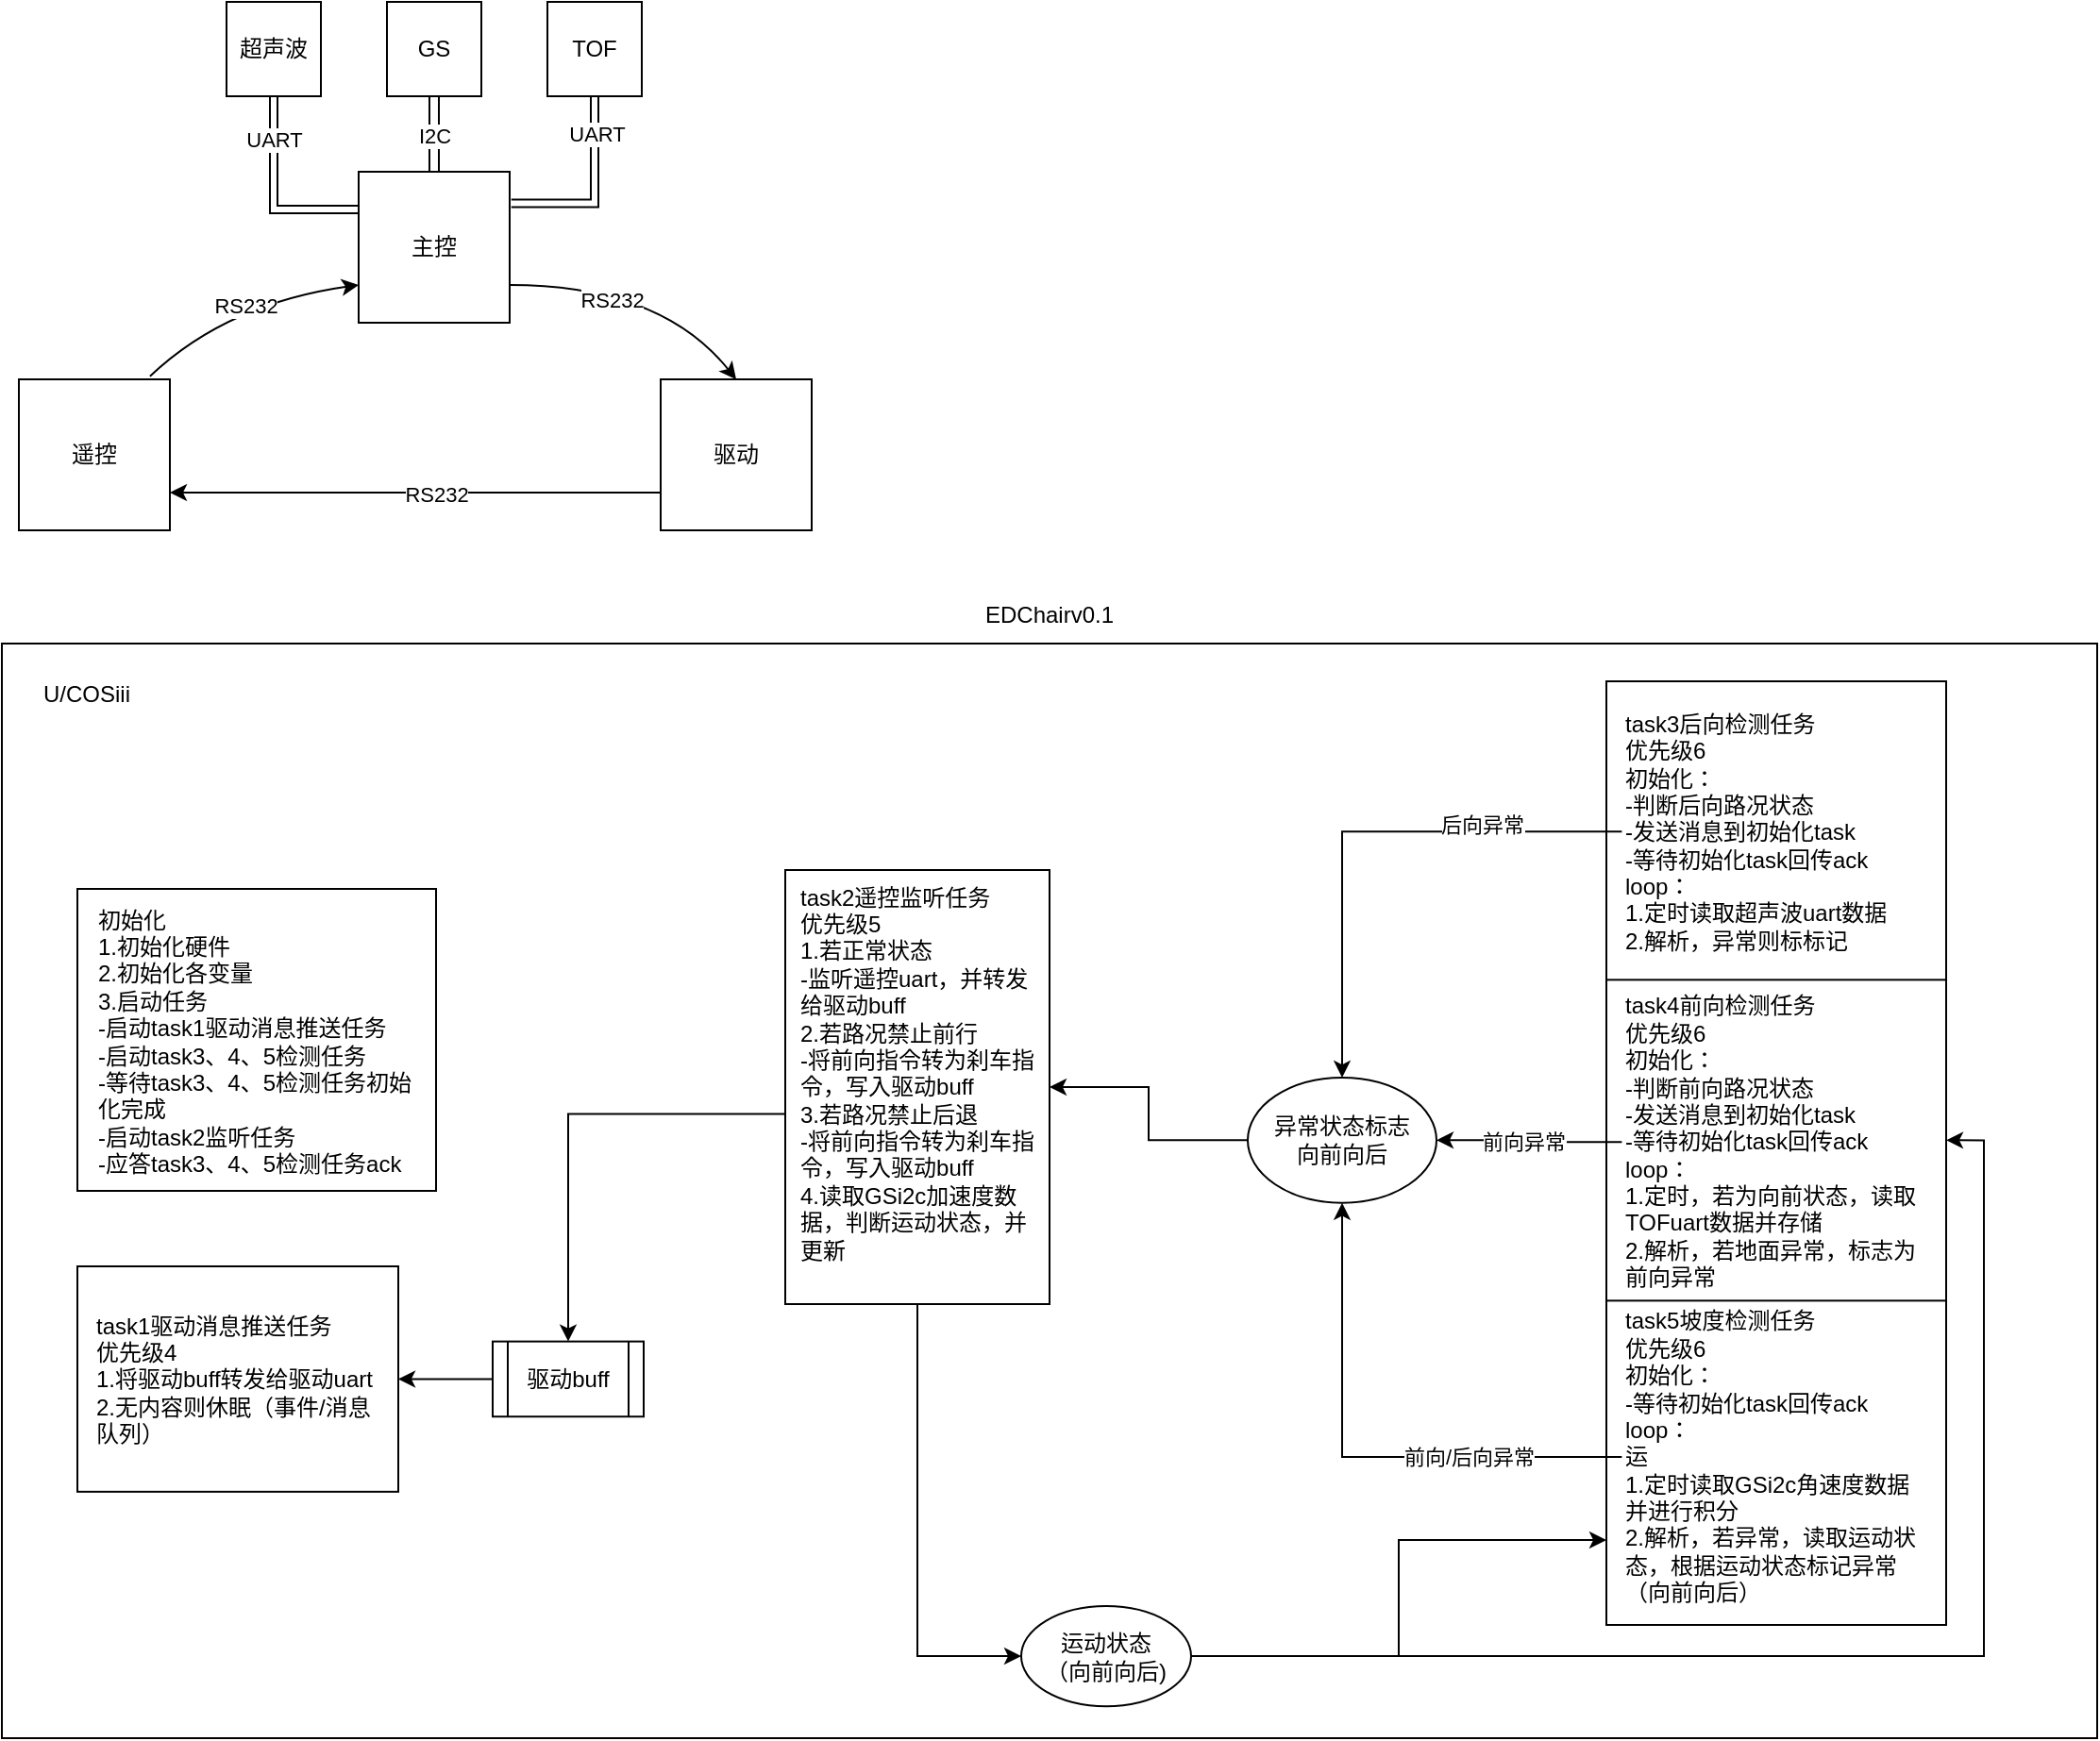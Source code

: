 <mxfile version="24.2.1" type="github">
  <diagram name="第 1 页" id="P7pqEGnPUfQCsjm25Q79">
    <mxGraphModel dx="2881" dy="826" grid="1" gridSize="10" guides="1" tooltips="1" connect="1" arrows="1" fold="1" page="1" pageScale="1" pageWidth="1169" pageHeight="1654" math="0" shadow="0">
      <root>
        <mxCell id="0" />
        <mxCell id="1" parent="0" />
        <mxCell id="c9U10E2EW6yQxdV2xRp9-3" value="" style="group" vertex="1" connectable="0" parent="1">
          <mxGeometry x="-1130" y="560" width="420" height="280" as="geometry" />
        </mxCell>
        <mxCell id="kne6DeHZvwvVoVqGHP-4-1" value="遥控" style="whiteSpace=wrap;html=1;aspect=fixed;" parent="c9U10E2EW6yQxdV2xRp9-3" vertex="1">
          <mxGeometry y="200" width="80" height="80" as="geometry" />
        </mxCell>
        <mxCell id="NinFL8VWbI65WirlYmD8-3" value="" style="edgeStyle=orthogonalEdgeStyle;rounded=0;orthogonalLoop=1;jettySize=auto;html=1;shape=link;width=5;" parent="c9U10E2EW6yQxdV2xRp9-3" source="kne6DeHZvwvVoVqGHP-4-4" target="kne6DeHZvwvVoVqGHP-4-15" edge="1">
          <mxGeometry relative="1" as="geometry" />
        </mxCell>
        <mxCell id="NinFL8VWbI65WirlYmD8-4" value="I2C" style="edgeLabel;html=1;align=center;verticalAlign=middle;resizable=0;points=[];" parent="NinFL8VWbI65WirlYmD8-3" vertex="1" connectable="0">
          <mxGeometry x="0.333" y="2" relative="1" as="geometry">
            <mxPoint x="2" y="7" as="offset" />
          </mxGeometry>
        </mxCell>
        <mxCell id="kne6DeHZvwvVoVqGHP-4-4" value="主控" style="whiteSpace=wrap;html=1;aspect=fixed;" parent="c9U10E2EW6yQxdV2xRp9-3" vertex="1">
          <mxGeometry x="180" y="90" width="80" height="80" as="geometry" />
        </mxCell>
        <mxCell id="kne6DeHZvwvVoVqGHP-4-5" value="驱动" style="whiteSpace=wrap;html=1;aspect=fixed;" parent="c9U10E2EW6yQxdV2xRp9-3" vertex="1">
          <mxGeometry x="340" y="200" width="80" height="80" as="geometry" />
        </mxCell>
        <mxCell id="kne6DeHZvwvVoVqGHP-4-6" value="" style="curved=1;endArrow=classic;html=1;rounded=0;exitX=0;exitY=0.75;exitDx=0;exitDy=0;entryX=1;entryY=0.75;entryDx=0;entryDy=0;" parent="c9U10E2EW6yQxdV2xRp9-3" source="kne6DeHZvwvVoVqGHP-4-5" target="kne6DeHZvwvVoVqGHP-4-1" edge="1">
          <mxGeometry width="50" height="50" relative="1" as="geometry">
            <mxPoint x="230" y="240" as="sourcePoint" />
            <mxPoint x="150" y="210" as="targetPoint" />
            <Array as="points">
              <mxPoint x="210" y="260" />
            </Array>
          </mxGeometry>
        </mxCell>
        <mxCell id="kne6DeHZvwvVoVqGHP-4-8" value="RS232" style="edgeLabel;html=1;align=center;verticalAlign=middle;resizable=0;points=[];" parent="kne6DeHZvwvVoVqGHP-4-6" vertex="1" connectable="0">
          <mxGeometry x="0.035" y="1" relative="1" as="geometry">
            <mxPoint x="15" as="offset" />
          </mxGeometry>
        </mxCell>
        <mxCell id="kne6DeHZvwvVoVqGHP-4-9" value="" style="curved=1;endArrow=classic;html=1;rounded=0;exitX=0.868;exitY=-0.02;exitDx=0;exitDy=0;entryX=0;entryY=0.75;entryDx=0;entryDy=0;exitPerimeter=0;" parent="c9U10E2EW6yQxdV2xRp9-3" source="kne6DeHZvwvVoVqGHP-4-1" target="kne6DeHZvwvVoVqGHP-4-4" edge="1">
          <mxGeometry width="50" height="50" relative="1" as="geometry">
            <mxPoint x="270" y="210" as="sourcePoint" />
            <mxPoint x="320" y="160" as="targetPoint" />
            <Array as="points">
              <mxPoint x="110" y="160" />
            </Array>
          </mxGeometry>
        </mxCell>
        <mxCell id="kne6DeHZvwvVoVqGHP-4-10" value="RS232" style="edgeLabel;html=1;align=center;verticalAlign=middle;resizable=0;points=[];" parent="kne6DeHZvwvVoVqGHP-4-9" vertex="1" connectable="0">
          <mxGeometry x="-0.05" y="2" relative="1" as="geometry">
            <mxPoint x="6" y="3" as="offset" />
          </mxGeometry>
        </mxCell>
        <mxCell id="kne6DeHZvwvVoVqGHP-4-11" value="" style="curved=1;endArrow=classic;html=1;rounded=0;exitX=1;exitY=0.75;exitDx=0;exitDy=0;entryX=0.5;entryY=0;entryDx=0;entryDy=0;" parent="c9U10E2EW6yQxdV2xRp9-3" source="kne6DeHZvwvVoVqGHP-4-4" target="kne6DeHZvwvVoVqGHP-4-5" edge="1">
          <mxGeometry width="50" height="50" relative="1" as="geometry">
            <mxPoint x="260" y="155" as="sourcePoint" />
            <mxPoint x="310" y="105" as="targetPoint" />
            <Array as="points">
              <mxPoint x="340" y="150" />
            </Array>
          </mxGeometry>
        </mxCell>
        <mxCell id="kne6DeHZvwvVoVqGHP-4-12" value="RS232" style="edgeLabel;html=1;align=center;verticalAlign=middle;resizable=0;points=[];" parent="kne6DeHZvwvVoVqGHP-4-11" vertex="1" connectable="0">
          <mxGeometry x="-0.25" y="-8" relative="1" as="geometry">
            <mxPoint as="offset" />
          </mxGeometry>
        </mxCell>
        <mxCell id="NinFL8VWbI65WirlYmD8-5" style="edgeStyle=orthogonalEdgeStyle;rounded=0;orthogonalLoop=1;jettySize=auto;html=1;entryX=0;entryY=0.25;entryDx=0;entryDy=0;shape=link;" parent="c9U10E2EW6yQxdV2xRp9-3" source="kne6DeHZvwvVoVqGHP-4-13" target="kne6DeHZvwvVoVqGHP-4-4" edge="1">
          <mxGeometry relative="1" as="geometry">
            <mxPoint x="170" y="110" as="targetPoint" />
            <Array as="points">
              <mxPoint x="135" y="110" />
            </Array>
          </mxGeometry>
        </mxCell>
        <mxCell id="NinFL8VWbI65WirlYmD8-6" value="UART" style="edgeLabel;html=1;align=center;verticalAlign=middle;resizable=0;points=[];" parent="NinFL8VWbI65WirlYmD8-5" vertex="1" connectable="0">
          <mxGeometry x="-0.568" relative="1" as="geometry">
            <mxPoint as="offset" />
          </mxGeometry>
        </mxCell>
        <mxCell id="kne6DeHZvwvVoVqGHP-4-13" value="超声波" style="whiteSpace=wrap;html=1;aspect=fixed;" parent="c9U10E2EW6yQxdV2xRp9-3" vertex="1">
          <mxGeometry x="110" width="50" height="50" as="geometry" />
        </mxCell>
        <mxCell id="kne6DeHZvwvVoVqGHP-4-15" value="GS" style="whiteSpace=wrap;html=1;aspect=fixed;" parent="c9U10E2EW6yQxdV2xRp9-3" vertex="1">
          <mxGeometry x="195" width="50" height="50" as="geometry" />
        </mxCell>
        <mxCell id="kne6DeHZvwvVoVqGHP-4-16" value="TOF" style="whiteSpace=wrap;html=1;aspect=fixed;" parent="c9U10E2EW6yQxdV2xRp9-3" vertex="1">
          <mxGeometry x="280" width="50" height="50" as="geometry" />
        </mxCell>
        <mxCell id="NinFL8VWbI65WirlYmD8-7" style="edgeStyle=orthogonalEdgeStyle;rounded=0;orthogonalLoop=1;jettySize=auto;html=1;exitX=0.5;exitY=1;exitDx=0;exitDy=0;entryX=1.011;entryY=0.21;entryDx=0;entryDy=0;entryPerimeter=0;shape=link;" parent="c9U10E2EW6yQxdV2xRp9-3" source="kne6DeHZvwvVoVqGHP-4-16" target="kne6DeHZvwvVoVqGHP-4-4" edge="1">
          <mxGeometry relative="1" as="geometry" />
        </mxCell>
        <mxCell id="NinFL8VWbI65WirlYmD8-8" value="UART" style="edgeLabel;html=1;align=center;verticalAlign=middle;resizable=0;points=[];" parent="NinFL8VWbI65WirlYmD8-7" vertex="1" connectable="0">
          <mxGeometry x="-0.612" y="1" relative="1" as="geometry">
            <mxPoint as="offset" />
          </mxGeometry>
        </mxCell>
        <mxCell id="c9U10E2EW6yQxdV2xRp9-11" value="" style="group" vertex="1" connectable="0" parent="1">
          <mxGeometry x="-1139" y="870" width="1110" height="610" as="geometry" />
        </mxCell>
        <mxCell id="nrPkCapQx03MoW446Du7-10" value="EDChairv0.1" style="text;html=1;align=center;verticalAlign=middle;whiteSpace=wrap;rounded=0;" parent="c9U10E2EW6yQxdV2xRp9-11" vertex="1">
          <mxGeometry x="525" width="60" height="30" as="geometry" />
        </mxCell>
        <mxCell id="nrPkCapQx03MoW446Du7-36" value="" style="rounded=0;whiteSpace=wrap;html=1;" parent="c9U10E2EW6yQxdV2xRp9-11" vertex="1">
          <mxGeometry y="30" width="1110" height="580" as="geometry" />
        </mxCell>
        <mxCell id="nrPkCapQx03MoW446Du7-23" value="" style="group" parent="c9U10E2EW6yQxdV2xRp9-11" vertex="1" connectable="0">
          <mxGeometry x="850" y="370" width="180" height="180" as="geometry" />
        </mxCell>
        <mxCell id="nrPkCapQx03MoW446Du7-24" value="" style="rounded=0;whiteSpace=wrap;html=1;" parent="nrPkCapQx03MoW446Du7-23" vertex="1">
          <mxGeometry width="180" height="180.0" as="geometry" />
        </mxCell>
        <mxCell id="nrPkCapQx03MoW446Du7-25" value="&lt;div style=&quot;&quot;&gt;&lt;span style=&quot;background-color: initial;&quot;&gt;task5&lt;/span&gt;&lt;span style=&quot;background-color: initial;&quot;&gt;坡度检测任务&lt;/span&gt;&lt;/div&gt;&lt;div style=&quot;&quot;&gt;&lt;span style=&quot;background-color: initial;&quot;&gt;优先级6&lt;/span&gt;&lt;/div&gt;&lt;div style=&quot;&quot;&gt;&lt;span style=&quot;background-color: initial;&quot;&gt;初始化：&lt;/span&gt;&lt;/div&gt;&lt;div style=&quot;&quot;&gt;-等待初始化task回传ack&lt;span style=&quot;background-color: initial;&quot;&gt;&lt;br&gt;&lt;/span&gt;&lt;/div&gt;&lt;div style=&quot;&quot;&gt;&lt;span style=&quot;background-color: initial;&quot;&gt;loop：&lt;/span&gt;&lt;/div&gt;&lt;div style=&quot;&quot;&gt;&lt;span style=&quot;background-color: initial;&quot;&gt;运&lt;/span&gt;&lt;/div&gt;&lt;div style=&quot;&quot;&gt;1.定时读取GSi2c角速度数据并进行积分&lt;/div&gt;&lt;div style=&quot;&quot;&gt;2.解析，若异常，读取运动状态，根据运动状态标记异常（向前向后）&lt;/div&gt;" style="text;html=1;align=left;verticalAlign=middle;whiteSpace=wrap;rounded=0;" parent="nrPkCapQx03MoW446Du7-23" vertex="1">
          <mxGeometry x="8.18" y="15" width="163.64" height="152.145" as="geometry" />
        </mxCell>
        <mxCell id="nrPkCapQx03MoW446Du7-3" value="U/COSiii" style="text;html=1;align=center;verticalAlign=middle;whiteSpace=wrap;rounded=0;" parent="c9U10E2EW6yQxdV2xRp9-11" vertex="1">
          <mxGeometry y="30" width="90" height="53.077" as="geometry" />
        </mxCell>
        <mxCell id="nrPkCapQx03MoW446Du7-18" value="" style="group" parent="c9U10E2EW6yQxdV2xRp9-11" vertex="1" connectable="0">
          <mxGeometry x="40" y="359.997" width="170" height="119.423" as="geometry" />
        </mxCell>
        <mxCell id="nrPkCapQx03MoW446Du7-19" value="" style="rounded=0;whiteSpace=wrap;html=1;" parent="nrPkCapQx03MoW446Du7-18" vertex="1">
          <mxGeometry width="170" height="119.423" as="geometry" />
        </mxCell>
        <mxCell id="nrPkCapQx03MoW446Du7-20" value="&lt;div style=&quot;&quot;&gt;&lt;span style=&quot;background-color: initial;&quot;&gt;task1驱动消息推送&lt;/span&gt;&lt;span style=&quot;background-color: initial;&quot;&gt;任务&lt;/span&gt;&lt;/div&gt;&lt;div style=&quot;&quot;&gt;&lt;span style=&quot;background-color: initial;&quot;&gt;优先级4&lt;/span&gt;&lt;/div&gt;&lt;div style=&quot;&quot;&gt;1.将驱动buff转发给驱动uart&lt;/div&gt;&lt;div style=&quot;&quot;&gt;2.无内容则休眠（事件/消息队列）&lt;/div&gt;" style="text;html=1;align=left;verticalAlign=middle;whiteSpace=wrap;rounded=0;" parent="nrPkCapQx03MoW446Du7-18" vertex="1">
          <mxGeometry x="7.726" y="9.952" width="154.549" height="100.942" as="geometry" />
        </mxCell>
        <mxCell id="nrPkCapQx03MoW446Du7-21" value="驱动buff" style="shape=process;whiteSpace=wrap;html=1;backgroundOutline=1;" parent="c9U10E2EW6yQxdV2xRp9-11" vertex="1">
          <mxGeometry x="260" y="399.805" width="80.0" height="39.808" as="geometry" />
        </mxCell>
        <mxCell id="nrPkCapQx03MoW446Du7-13" value="" style="group" parent="c9U10E2EW6yQxdV2xRp9-11" vertex="1" connectable="0">
          <mxGeometry x="415" y="150" width="140" height="230" as="geometry" />
        </mxCell>
        <mxCell id="nrPkCapQx03MoW446Du7-14" value="" style="rounded=0;whiteSpace=wrap;html=1;" parent="nrPkCapQx03MoW446Du7-13" vertex="1">
          <mxGeometry width="140" height="230.0" as="geometry" />
        </mxCell>
        <mxCell id="nrPkCapQx03MoW446Du7-15" value="&lt;div style=&quot;&quot;&gt;&lt;span style=&quot;background-color: initial;&quot;&gt;task2遥控监听任务&lt;/span&gt;&lt;/div&gt;&lt;div style=&quot;&quot;&gt;&lt;span style=&quot;background-color: initial;&quot;&gt;优先级5&lt;/span&gt;&lt;/div&gt;&lt;div style=&quot;&quot;&gt;1.若正常状态&lt;/div&gt;&lt;div style=&quot;&quot;&gt;-监听遥控uart，并转发给驱动buff&lt;/div&gt;&lt;div style=&quot;&quot;&gt;&lt;div&gt;2.若路况禁止前行&lt;/div&gt;&lt;div&gt;-将&lt;span style=&quot;background-color: initial;&quot;&gt;前向指令转为刹车指令，写入&lt;/span&gt;&lt;span style=&quot;background-color: initial;&quot;&gt;驱动buff&lt;/span&gt;&lt;/div&gt;&lt;div&gt;3.若路况禁止后退&lt;/div&gt;&lt;div&gt;-将&lt;span style=&quot;background-color: initial;&quot;&gt;前向指令转为刹车指令&lt;/span&gt;&lt;span style=&quot;background-color: initial;&quot;&gt;，&lt;/span&gt;&lt;span style=&quot;background-color: initial;&quot;&gt;写入&lt;/span&gt;&lt;span style=&quot;background-color: initial;&quot;&gt;驱动buff&lt;/span&gt;&lt;/div&gt;&lt;div&gt;&lt;span style=&quot;background-color: initial;&quot;&gt;4.读取GSi2c加速度数据，判断运动状态，并更新&lt;/span&gt;&lt;/div&gt;&lt;/div&gt;&lt;div style=&quot;&quot;&gt;&lt;br&gt;&lt;/div&gt;" style="text;html=1;align=left;verticalAlign=middle;whiteSpace=wrap;rounded=0;" parent="nrPkCapQx03MoW446Du7-13" vertex="1">
          <mxGeometry x="6.365" y="16.431" width="127.273" height="197.143" as="geometry" />
        </mxCell>
        <mxCell id="nrPkCapQx03MoW446Du7-54" style="edgeStyle=orthogonalEdgeStyle;rounded=0;orthogonalLoop=1;jettySize=auto;html=1;exitX=-0.002;exitY=0.562;exitDx=0;exitDy=0;exitPerimeter=0;" parent="c9U10E2EW6yQxdV2xRp9-11" source="nrPkCapQx03MoW446Du7-14" target="nrPkCapQx03MoW446Du7-21" edge="1">
          <mxGeometry relative="1" as="geometry">
            <mxPoint x="410" y="378.269" as="sourcePoint" />
          </mxGeometry>
        </mxCell>
        <mxCell id="nrPkCapQx03MoW446Du7-56" style="edgeStyle=orthogonalEdgeStyle;rounded=0;orthogonalLoop=1;jettySize=auto;html=1;entryX=1;entryY=0.5;entryDx=0;entryDy=0;" parent="c9U10E2EW6yQxdV2xRp9-11" source="nrPkCapQx03MoW446Du7-21" target="nrPkCapQx03MoW446Du7-19" edge="1">
          <mxGeometry relative="1" as="geometry" />
        </mxCell>
        <mxCell id="nrPkCapQx03MoW446Du7-44" value="异常状态标志&lt;div&gt;向前向后&lt;/div&gt;" style="ellipse;whiteSpace=wrap;html=1;" parent="c9U10E2EW6yQxdV2xRp9-11" vertex="1">
          <mxGeometry x="660" y="260.003" width="100" height="66.346" as="geometry" />
        </mxCell>
        <mxCell id="nrPkCapQx03MoW446Du7-58" style="edgeStyle=orthogonalEdgeStyle;rounded=0;orthogonalLoop=1;jettySize=auto;html=1;entryX=1;entryY=0.5;entryDx=0;entryDy=0;" parent="c9U10E2EW6yQxdV2xRp9-11" source="nrPkCapQx03MoW446Du7-44" target="nrPkCapQx03MoW446Du7-14" edge="1">
          <mxGeometry relative="1" as="geometry" />
        </mxCell>
        <mxCell id="nrPkCapQx03MoW446Du7-63" style="edgeStyle=orthogonalEdgeStyle;rounded=0;orthogonalLoop=1;jettySize=auto;html=1;entryX=0.5;entryY=1;entryDx=0;entryDy=0;" parent="c9U10E2EW6yQxdV2xRp9-11" source="nrPkCapQx03MoW446Du7-25" target="nrPkCapQx03MoW446Du7-44" edge="1">
          <mxGeometry relative="1" as="geometry" />
        </mxCell>
        <mxCell id="nrPkCapQx03MoW446Du7-82" value="前向/后向异常" style="edgeLabel;html=1;align=center;verticalAlign=middle;resizable=0;points=[];" parent="nrPkCapQx03MoW446Du7-63" vertex="1" connectable="0">
          <mxGeometry x="-0.265" y="2" relative="1" as="geometry">
            <mxPoint x="23" y="-2" as="offset" />
          </mxGeometry>
        </mxCell>
        <mxCell id="nrPkCapQx03MoW446Du7-78" style="edgeStyle=orthogonalEdgeStyle;rounded=0;orthogonalLoop=1;jettySize=auto;html=1;exitX=1;exitY=0.5;exitDx=0;exitDy=0;entryX=0;entryY=0.75;entryDx=0;entryDy=0;" parent="c9U10E2EW6yQxdV2xRp9-11" source="nrPkCapQx03MoW446Du7-64" edge="1" target="nrPkCapQx03MoW446Du7-24">
          <mxGeometry relative="1" as="geometry">
            <mxPoint x="650.0" y="696.253" as="sourcePoint" />
            <mxPoint x="940" y="550" as="targetPoint" />
          </mxGeometry>
        </mxCell>
        <mxCell id="nrPkCapQx03MoW446Du7-79" style="edgeStyle=orthogonalEdgeStyle;rounded=0;orthogonalLoop=1;jettySize=auto;html=1;entryX=1;entryY=0.5;entryDx=0;entryDy=0;" parent="c9U10E2EW6yQxdV2xRp9-11" source="nrPkCapQx03MoW446Du7-64" target="nrPkCapQx03MoW446Du7-72" edge="1">
          <mxGeometry relative="1" as="geometry" />
        </mxCell>
        <mxCell id="nrPkCapQx03MoW446Du7-64" value="运动状态&lt;div&gt;（向前向后)&lt;/div&gt;" style="ellipse;whiteSpace=wrap;html=1;" parent="c9U10E2EW6yQxdV2xRp9-11" vertex="1">
          <mxGeometry x="540" y="539.996" width="90" height="53.077" as="geometry" />
        </mxCell>
        <mxCell id="nrPkCapQx03MoW446Du7-68" value="" style="group" parent="c9U10E2EW6yQxdV2xRp9-11" vertex="1" connectable="0">
          <mxGeometry x="850.0" y="50" width="180" height="159.231" as="geometry" />
        </mxCell>
        <mxCell id="nrPkCapQx03MoW446Du7-69" value="" style="rounded=0;whiteSpace=wrap;html=1;" parent="nrPkCapQx03MoW446Du7-68" vertex="1">
          <mxGeometry width="180" height="159.231" as="geometry" />
        </mxCell>
        <mxCell id="nrPkCapQx03MoW446Du7-70" value="&lt;div style=&quot;&quot;&gt;&lt;span style=&quot;background-color: initial;&quot;&gt;task3后&lt;/span&gt;&lt;span style=&quot;background-color: initial;&quot;&gt;向检测任务&lt;/span&gt;&lt;/div&gt;&lt;div style=&quot;&quot;&gt;&lt;span style=&quot;background-color: initial;&quot;&gt;优先级6&lt;/span&gt;&lt;/div&gt;&lt;div style=&quot;&quot;&gt;&lt;span style=&quot;background-color: initial;&quot;&gt;初始化：&lt;/span&gt;&lt;/div&gt;&lt;div style=&quot;&quot;&gt;&lt;span style=&quot;background-color: initial;&quot;&gt;-判断后向路况状态&lt;/span&gt;&lt;/div&gt;&lt;div style=&quot;&quot;&gt;&lt;span style=&quot;background-color: initial;&quot;&gt;-发送消息到初始化task&lt;/span&gt;&lt;/div&gt;&lt;div style=&quot;&quot;&gt;&lt;span style=&quot;background-color: initial;&quot;&gt;-等待初始化task回传ack&lt;/span&gt;&lt;/div&gt;&lt;div style=&quot;&quot;&gt;&lt;span style=&quot;background-color: initial;&quot;&gt;loop：&lt;/span&gt;&lt;/div&gt;&lt;div style=&quot;&quot;&gt;1.定时读取超声波uart数据&lt;/div&gt;&lt;div style=&quot;&quot;&gt;2.解析，异常则标标记&lt;span style=&quot;color: rgba(0, 0, 0, 0); font-family: monospace; font-size: 0px; text-wrap: nowrap; background-color: initial;&quot;&gt;%3CmxGraphModel%3E%3Croot%3E%3CmxCell%20id%3D%220%22%2F%3E%3CmxCell%20id%3D%221%22%20parent%3D%220%22%2F%3E%3CmxCell%20id%3D%222%22%20value%3D%22%E5%9D%A1%E5%BA%A6%E5%BC%82%E5%B8%B8%E6%A0%87%E5%BF%97%22%20style%3D%22ellipse%3BwhiteSpace%3Dwrap%3Bhtml%3D1%3B%22%20vertex%3D%221%22%20parent%3D%221%22%3E%3CmxGeometry%20x%3D%22310%22%20y%3D%22680%22%20width%3D%2290%22%20height%3D%2240%22%20as%3D%22geometry%22%2F%3E%3C%2FmxCell%3E%3C%2Froot%3E%3C%2FmxGraphModel%3E&lt;/span&gt;&lt;/div&gt;" style="text;html=1;align=left;verticalAlign=middle;whiteSpace=wrap;rounded=0;" parent="nrPkCapQx03MoW446Du7-68" vertex="1">
          <mxGeometry x="8.18" y="13.269" width="141.82" height="132.692" as="geometry" />
        </mxCell>
        <mxCell id="nrPkCapQx03MoW446Du7-71" value="" style="group" parent="c9U10E2EW6yQxdV2xRp9-11" vertex="1" connectable="0">
          <mxGeometry x="850" y="208.18" width="180" height="170" as="geometry" />
        </mxCell>
        <mxCell id="nrPkCapQx03MoW446Du7-72" value="" style="rounded=0;whiteSpace=wrap;html=1;" parent="nrPkCapQx03MoW446Du7-71" vertex="1">
          <mxGeometry width="180" height="170" as="geometry" />
        </mxCell>
        <mxCell id="nrPkCapQx03MoW446Du7-73" value="&lt;div style=&quot;&quot;&gt;&lt;span style=&quot;background-color: initial;&quot;&gt;task4&lt;/span&gt;&lt;span style=&quot;background-color: initial;&quot;&gt;前向检测任务&lt;/span&gt;&lt;/div&gt;&lt;div style=&quot;&quot;&gt;&lt;span style=&quot;background-color: initial;&quot;&gt;优先级6&lt;/span&gt;&lt;/div&gt;&lt;div style=&quot;&quot;&gt;&lt;div&gt;&lt;span style=&quot;background-color: initial;&quot;&gt;初始化：&lt;/span&gt;&lt;/div&gt;&lt;div&gt;&lt;span style=&quot;background-color: initial;&quot;&gt;-判断前向路况状态&lt;/span&gt;&lt;/div&gt;&lt;div&gt;&lt;span style=&quot;background-color: initial;&quot;&gt;-发送消息到初始化task&lt;/span&gt;&lt;/div&gt;&lt;div&gt;&lt;span style=&quot;background-color: initial;&quot;&gt;-等待初始化task回传ack&lt;/span&gt;&lt;/div&gt;&lt;/div&gt;&lt;div style=&quot;&quot;&gt;&lt;span style=&quot;background-color: initial;&quot;&gt;loop：&lt;/span&gt;&lt;/div&gt;&lt;div style=&quot;&quot;&gt;1.定时，若为向前状态，读取TOFuart数据并存储&lt;/div&gt;&lt;div style=&quot;&quot;&gt;2.解析，若地面异常，标志为前向异常&lt;span style=&quot;color: rgba(0, 0, 0, 0); font-family: monospace; font-size: 0px; text-wrap: nowrap; background-color: initial;&quot;&gt;%3CmxGraphModel%3E%3Croot%3E%3CmxCell%20id%3D%220%22%2F%3E%3CmxCell%20id%3D%221%22%20parent%3D%220%22%2F%3E%3CmxCell%20id%3D%222%22%20value%3D%22%E5%9D%A1%E5%BA%A6%E5%BC%82%E5%B8%B8%E6%A0%87%E5%BF%97%22%20style%3D%22ellipse%3BwhiteSpace%3Dwrap%3Bhtml%3D1%3B%22%20vertex%3D%221%22%20parent%3D%221%22%3E%3CmxGeometry%20x%3D%22310%22%20y%3D%22680%22%20width%3D%2290%22%20height%3D%2240%22%20as%3D%22geometry%22%2F%3E%3C%2FmxCell%3E%3C%2Froot%3E%3C%2FmxGraphModel%3E&lt;/span&gt;&lt;/div&gt;" style="text;html=1;align=left;verticalAlign=middle;whiteSpace=wrap;rounded=0;" parent="nrPkCapQx03MoW446Du7-71" vertex="1">
          <mxGeometry x="8.18" y="14.167" width="163.64" height="143.693" as="geometry" />
        </mxCell>
        <mxCell id="nrPkCapQx03MoW446Du7-75" value="" style="edgeStyle=orthogonalEdgeStyle;rounded=0;orthogonalLoop=1;jettySize=auto;html=1;" parent="c9U10E2EW6yQxdV2xRp9-11" source="nrPkCapQx03MoW446Du7-73" target="nrPkCapQx03MoW446Du7-44" edge="1">
          <mxGeometry relative="1" as="geometry" />
        </mxCell>
        <mxCell id="nrPkCapQx03MoW446Du7-81" value="前向异常" style="edgeLabel;html=1;align=center;verticalAlign=middle;resizable=0;points=[];" parent="nrPkCapQx03MoW446Du7-75" vertex="1" connectable="0">
          <mxGeometry x="0.066" y="1" relative="1" as="geometry">
            <mxPoint as="offset" />
          </mxGeometry>
        </mxCell>
        <mxCell id="nrPkCapQx03MoW446Du7-76" style="edgeStyle=orthogonalEdgeStyle;rounded=0;orthogonalLoop=1;jettySize=auto;html=1;" parent="c9U10E2EW6yQxdV2xRp9-11" source="nrPkCapQx03MoW446Du7-70" target="nrPkCapQx03MoW446Du7-44" edge="1">
          <mxGeometry relative="1" as="geometry" />
        </mxCell>
        <mxCell id="nrPkCapQx03MoW446Du7-80" value="后向异常" style="edgeLabel;html=1;align=center;verticalAlign=middle;resizable=0;points=[];" parent="nrPkCapQx03MoW446Du7-76" vertex="1" connectable="0">
          <mxGeometry x="-0.467" y="-4" relative="1" as="geometry">
            <mxPoint as="offset" />
          </mxGeometry>
        </mxCell>
        <mxCell id="nrPkCapQx03MoW446Du7-77" style="edgeStyle=orthogonalEdgeStyle;rounded=0;orthogonalLoop=1;jettySize=auto;html=1;entryX=0;entryY=0.5;entryDx=0;entryDy=0;" parent="c9U10E2EW6yQxdV2xRp9-11" source="nrPkCapQx03MoW446Du7-14" target="nrPkCapQx03MoW446Du7-64" edge="1">
          <mxGeometry relative="1" as="geometry" />
        </mxCell>
        <mxCell id="nrPkCapQx03MoW446Du7-32" value="" style="group" parent="c9U10E2EW6yQxdV2xRp9-11" vertex="1" connectable="0">
          <mxGeometry x="40" y="160" width="190" height="160" as="geometry" />
        </mxCell>
        <mxCell id="nrPkCapQx03MoW446Du7-33" value="" style="rounded=0;whiteSpace=wrap;html=1;" parent="nrPkCapQx03MoW446Du7-32" vertex="1">
          <mxGeometry width="190" height="160" as="geometry" />
        </mxCell>
        <mxCell id="nrPkCapQx03MoW446Du7-34" value="&lt;div style=&quot;&quot;&gt;&lt;span style=&quot;background-color: initial;&quot;&gt;初始化&lt;/span&gt;&lt;/div&gt;&lt;div style=&quot;&quot;&gt;1.初始化硬件&lt;/div&gt;&lt;div style=&quot;&quot;&gt;2.初始化各变量&lt;/div&gt;&lt;div style=&quot;&quot;&gt;&lt;span style=&quot;background-color: initial;&quot;&gt;3.启动任务&lt;/span&gt;&lt;/div&gt;&lt;div style=&quot;&quot;&gt;&lt;span style=&quot;background-color: initial;&quot;&gt;-启动task1&lt;/span&gt;&lt;span style=&quot;background-color: initial;&quot;&gt;驱动消息推送&lt;/span&gt;&lt;span style=&quot;background-color: initial;&quot;&gt;任务&lt;/span&gt;&lt;span style=&quot;background-color: initial;&quot;&gt;&lt;br&gt;&lt;/span&gt;&lt;/div&gt;&lt;div style=&quot;&quot;&gt;&lt;span style=&quot;background-color: initial;&quot;&gt;-启动task3、4、5检测任务&lt;/span&gt;&lt;/div&gt;&lt;div style=&quot;&quot;&gt;&lt;span style=&quot;background-color: initial;&quot;&gt;-等待task3、4、5检测任务初始化完成&lt;/span&gt;&lt;/div&gt;&lt;div style=&quot;&quot;&gt;&lt;span style=&quot;background-color: initial;&quot;&gt;-启动task2监听任务&lt;/span&gt;&lt;/div&gt;&lt;div style=&quot;&quot;&gt;&lt;span style=&quot;background-color: initial;&quot;&gt;-应答&lt;/span&gt;&lt;span style=&quot;background-color: initial;&quot;&gt;task3、4、5检测任务ack&lt;/span&gt;&lt;/div&gt;" style="text;html=1;align=left;verticalAlign=middle;whiteSpace=wrap;rounded=0;" parent="nrPkCapQx03MoW446Du7-32" vertex="1">
          <mxGeometry x="8.63" y="12.38" width="171.37" height="137.62" as="geometry" />
        </mxCell>
      </root>
    </mxGraphModel>
  </diagram>
</mxfile>
